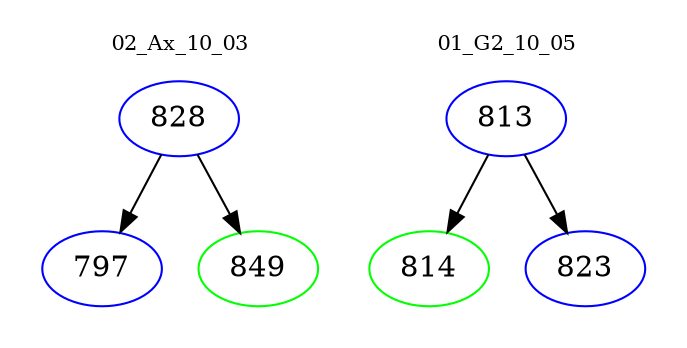 digraph{
subgraph cluster_0 {
color = white
label = "02_Ax_10_03";
fontsize=10;
T0_828 [label="828", color="blue"]
T0_828 -> T0_797 [color="black"]
T0_797 [label="797", color="blue"]
T0_828 -> T0_849 [color="black"]
T0_849 [label="849", color="green"]
}
subgraph cluster_1 {
color = white
label = "01_G2_10_05";
fontsize=10;
T1_813 [label="813", color="blue"]
T1_813 -> T1_814 [color="black"]
T1_814 [label="814", color="green"]
T1_813 -> T1_823 [color="black"]
T1_823 [label="823", color="blue"]
}
}
